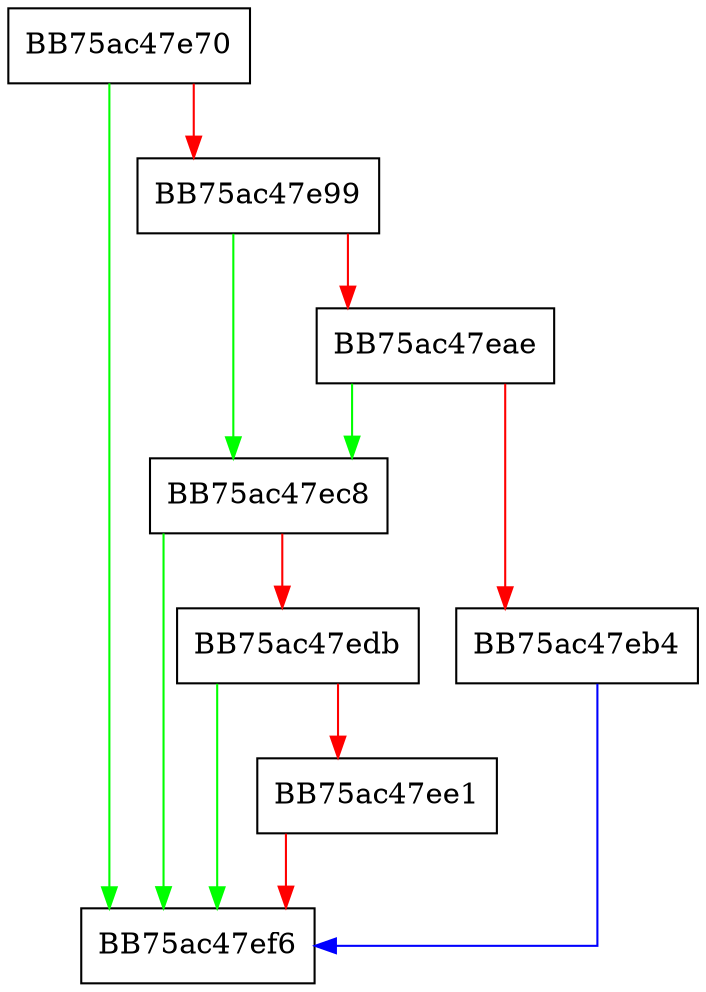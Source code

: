 digraph Read {
  node [shape="box"];
  graph [splines=ortho];
  BB75ac47e70 -> BB75ac47ef6 [color="green"];
  BB75ac47e70 -> BB75ac47e99 [color="red"];
  BB75ac47e99 -> BB75ac47ec8 [color="green"];
  BB75ac47e99 -> BB75ac47eae [color="red"];
  BB75ac47eae -> BB75ac47ec8 [color="green"];
  BB75ac47eae -> BB75ac47eb4 [color="red"];
  BB75ac47eb4 -> BB75ac47ef6 [color="blue"];
  BB75ac47ec8 -> BB75ac47ef6 [color="green"];
  BB75ac47ec8 -> BB75ac47edb [color="red"];
  BB75ac47edb -> BB75ac47ef6 [color="green"];
  BB75ac47edb -> BB75ac47ee1 [color="red"];
  BB75ac47ee1 -> BB75ac47ef6 [color="red"];
}